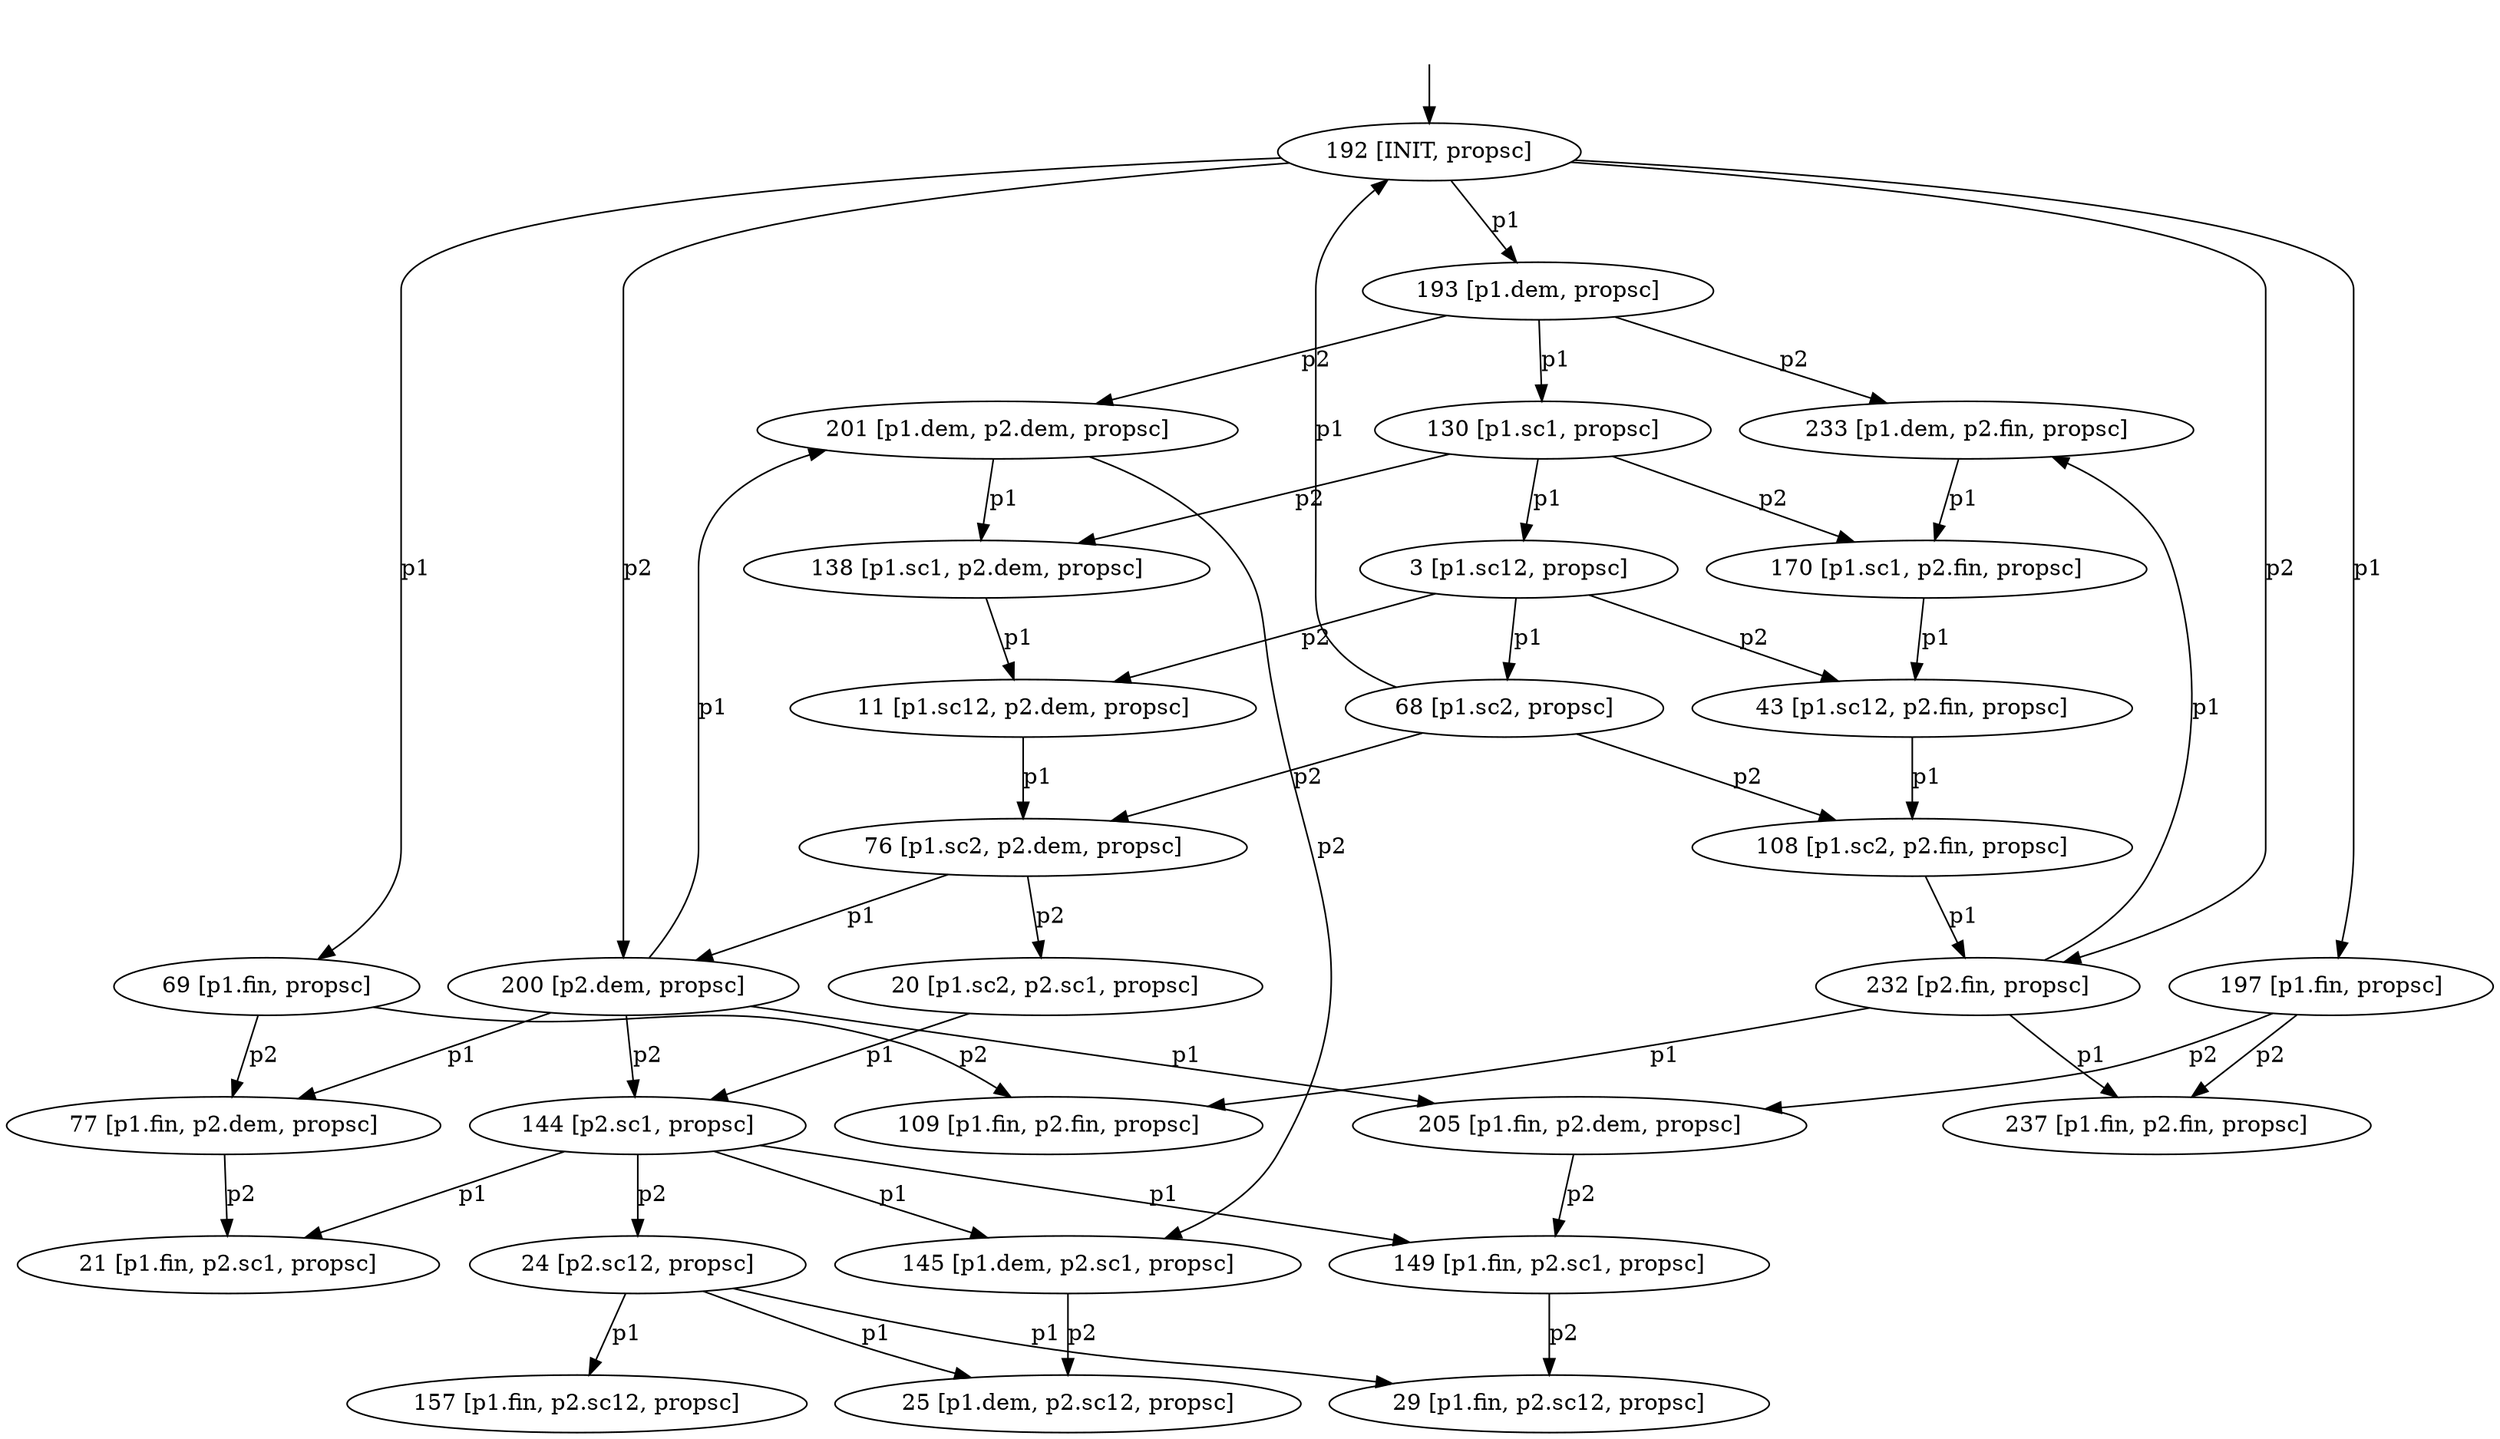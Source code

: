 digraph system {
_192[label="", shape=none ];
_192->192;
192 [label= "192 [INIT, propsc]"];
43 [label= "43 [p1.sc12, p2.fin, propsc]"];
11 [label= "11 [p1.sc12, p2.dem, propsc]"];
3 [label= "3 [p1.sc12, propsc]"];
29 [label= "29 [p1.fin, p2.sc12, propsc]"];
157 [label= "157 [p1.fin, p2.sc12, propsc]"];
109 [label= "109 [p1.fin, p2.fin, propsc]"];
237 [label= "237 [p1.fin, p2.fin, propsc]"];
77 [label= "77 [p1.fin, p2.dem, propsc]"];
205 [label= "205 [p1.fin, p2.dem, propsc]"];
21 [label= "21 [p1.fin, p2.sc1, propsc]"];
149 [label= "149 [p1.fin, p2.sc1, propsc]"];
69 [label= "69 [p1.fin, propsc]"];
197 [label= "197 [p1.fin, propsc]"];
25 [label= "25 [p1.dem, p2.sc12, propsc]"];
233 [label= "233 [p1.dem, p2.fin, propsc]"];
201 [label= "201 [p1.dem, p2.dem, propsc]"];
145 [label= "145 [p1.dem, p2.sc1, propsc]"];
193 [label= "193 [p1.dem, propsc]"];
170 [label= "170 [p1.sc1, p2.fin, propsc]"];
138 [label= "138 [p1.sc1, p2.dem, propsc]"];
130 [label= "130 [p1.sc1, propsc]"];
108 [label= "108 [p1.sc2, p2.fin, propsc]"];
76 [label= "76 [p1.sc2, p2.dem, propsc]"];
20 [label= "20 [p1.sc2, p2.sc1, propsc]"];
68 [label= "68 [p1.sc2, propsc]"];
24 [label= "24 [p2.sc12, propsc]"];
232 [label= "232 [p2.fin, propsc]"];
200 [label= "200 [p2.dem, propsc]"];
144 [label= "144 [p2.sc1, propsc]"];
3->11 [label= "p2"];
3->43 [label= "p2"];
205->149 [label= "p2"];
77->21 [label= "p2"];
149->29 [label= "p2"];
197->205 [label= "p2"];
197->237 [label= "p2"];
69->77 [label= "p2"];
69->109 [label= "p2"];
201->145 [label= "p2"];
145->25 [label= "p2"];
193->201 [label= "p2"];
193->233 [label= "p2"];
43->108 [label= "p1"];
11->76 [label= "p1"];
3->68 [label= "p1"];
233->170 [label= "p1"];
201->138 [label= "p1"];
193->130 [label= "p1"];
170->43 [label= "p1"];
138->11 [label= "p1"];
130->3 [label= "p1"];
24->29 [label= "p1"];
24->157 [label= "p1"];
232->109 [label= "p1"];
232->237 [label= "p1"];
200->77 [label= "p1"];
200->205 [label= "p1"];
144->21 [label= "p1"];
144->149 [label= "p1"];
192->69 [label= "p1"];
192->197 [label= "p1"];
24->25 [label= "p1"];
232->233 [label= "p1"];
200->201 [label= "p1"];
144->145 [label= "p1"];
192->193 [label= "p1"];
130->138 [label= "p2"];
130->170 [label= "p2"];
76->20 [label= "p2"];
68->76 [label= "p2"];
68->108 [label= "p2"];
108->232 [label= "p1"];
76->200 [label= "p1"];
20->144 [label= "p1"];
68->192 [label= "p1"];
200->144 [label= "p2"];
144->24 [label= "p2"];
192->200 [label= "p2"];
192->232 [label= "p2"];
}
